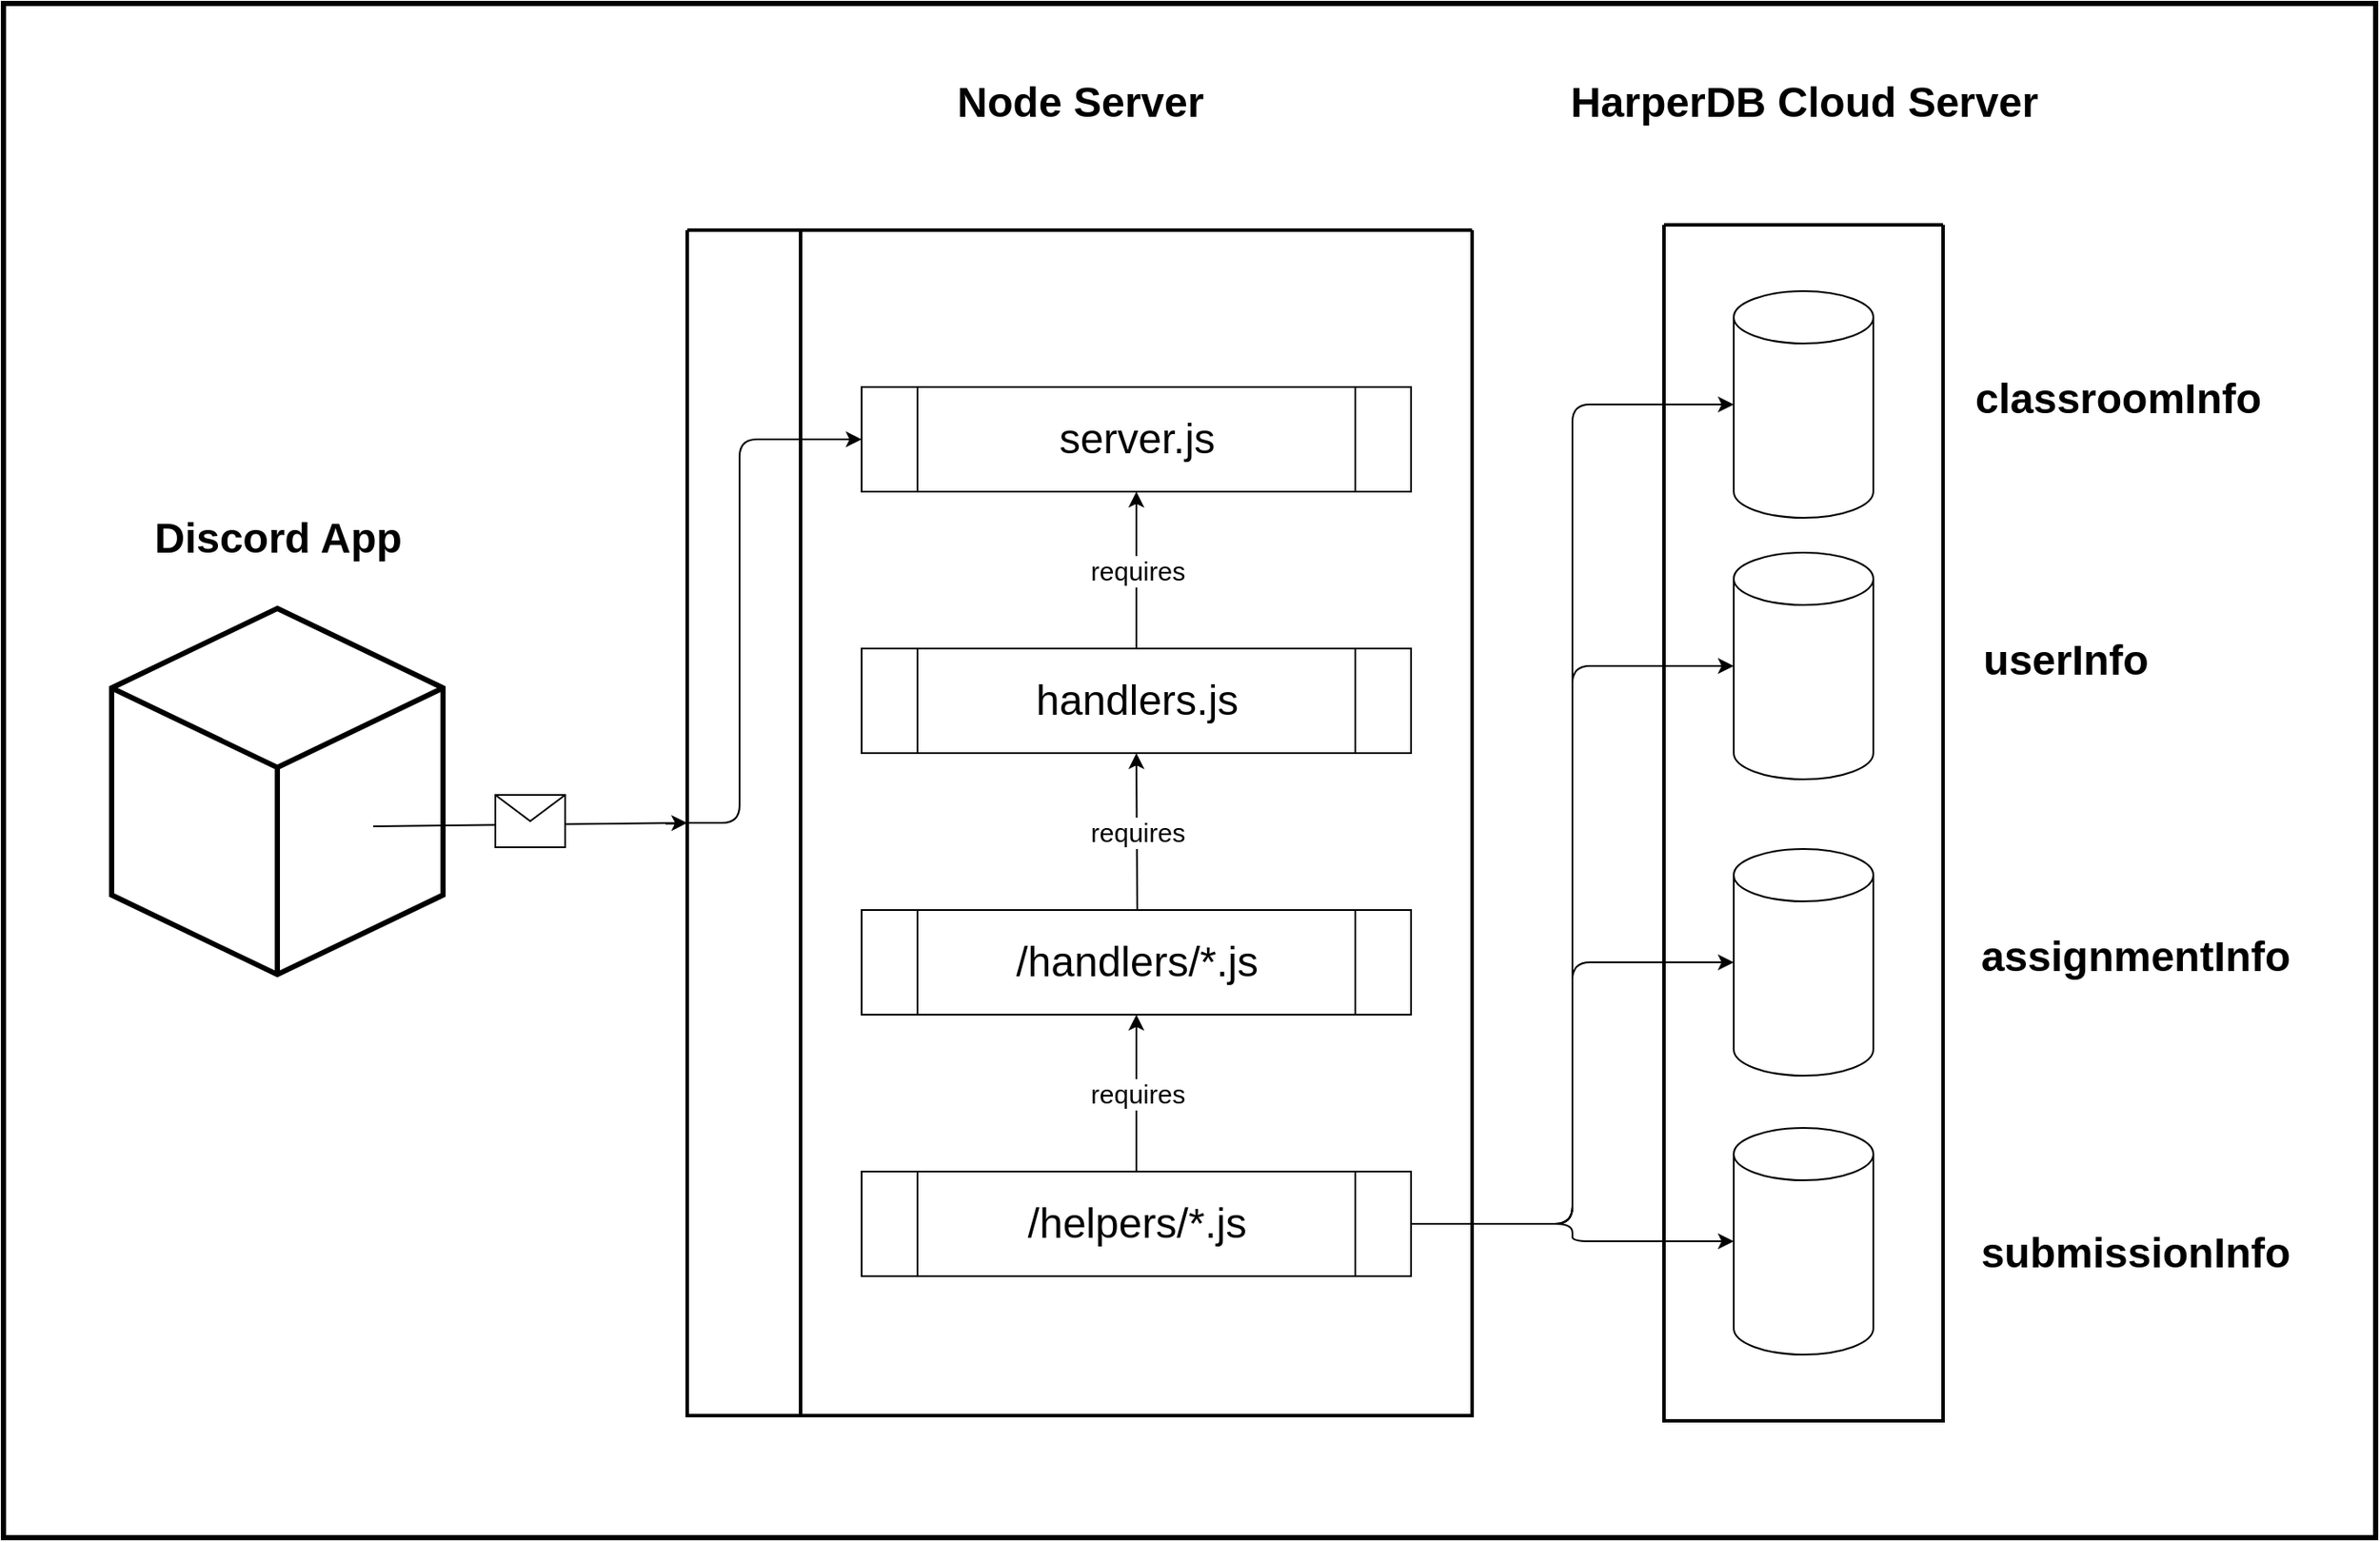 <mxfile>
    <diagram id="2ldadh7H5CES1Nd1rLQ5" name="Page-1">
        <mxGraphModel dx="2280" dy="920" grid="1" gridSize="10" guides="1" tooltips="1" connect="1" arrows="1" fold="1" page="1" pageScale="1" pageWidth="1654" pageHeight="1169" math="0" shadow="0">
            <root>
                <mxCell id="0"/>
                <mxCell id="1" parent="0"/>
                <mxCell id="43" value="" style="rounded=0;whiteSpace=wrap;html=1;strokeWidth=3;" vertex="1" parent="1">
                    <mxGeometry x="160" y="160" width="1360" height="880" as="geometry"/>
                </mxCell>
                <mxCell id="2" value="" style="swimlane;startSize=0;strokeWidth=2;" parent="1" vertex="1">
                    <mxGeometry x="1112" y="287" width="160" height="686" as="geometry">
                        <mxRectangle x="420" y="30" width="50" height="40" as="alternateBounds"/>
                    </mxGeometry>
                </mxCell>
                <mxCell id="3" value="" style="shape=cylinder3;whiteSpace=wrap;html=1;boundedLbl=1;backgroundOutline=1;size=15;" parent="2" vertex="1">
                    <mxGeometry x="40" y="38" width="80" height="130" as="geometry"/>
                </mxCell>
                <mxCell id="4" value="" style="shape=cylinder3;whiteSpace=wrap;html=1;boundedLbl=1;backgroundOutline=1;size=15;" parent="2" vertex="1">
                    <mxGeometry x="40" y="188" width="80" height="130" as="geometry"/>
                </mxCell>
                <mxCell id="5" value="" style="shape=cylinder3;whiteSpace=wrap;html=1;boundedLbl=1;backgroundOutline=1;size=15;" parent="2" vertex="1">
                    <mxGeometry x="40" y="358" width="80" height="130" as="geometry"/>
                </mxCell>
                <mxCell id="6" value="" style="shape=cylinder3;whiteSpace=wrap;html=1;boundedLbl=1;backgroundOutline=1;size=15;" parent="2" vertex="1">
                    <mxGeometry x="40" y="518" width="80" height="130" as="geometry"/>
                </mxCell>
                <mxCell id="7" value="HarperDB Cloud Server" style="text;strokeColor=none;fillColor=none;html=1;fontSize=24;fontStyle=1;verticalAlign=middle;align=center;" parent="1" vertex="1">
                    <mxGeometry x="1142" y="197" width="100" height="40" as="geometry"/>
                </mxCell>
                <mxCell id="9" value="" style="html=1;whiteSpace=wrap;shape=isoCube2;backgroundOutline=1;isoAngle=15;strokeWidth=3;" parent="1" vertex="1">
                    <mxGeometry x="222" y="507" width="190" height="210" as="geometry"/>
                </mxCell>
                <mxCell id="10" value="Discord App" style="text;strokeColor=none;fillColor=none;html=1;fontSize=24;fontStyle=1;verticalAlign=middle;align=center;" parent="1" vertex="1">
                    <mxGeometry x="267" y="447" width="100" height="40" as="geometry"/>
                </mxCell>
                <mxCell id="11" value="" style="swimlane;startSize=0;strokeWidth=2;" parent="1" vertex="1">
                    <mxGeometry x="552" y="290" width="450" height="680" as="geometry"/>
                </mxCell>
                <mxCell id="15" value="server.js" style="shape=process;whiteSpace=wrap;html=1;backgroundOutline=1;fontSize=24;" parent="11" vertex="1">
                    <mxGeometry x="100" y="90" width="315" height="60" as="geometry"/>
                </mxCell>
                <mxCell id="16" value="handlers.js" style="shape=process;whiteSpace=wrap;html=1;backgroundOutline=1;fontSize=24;" parent="11" vertex="1">
                    <mxGeometry x="100" y="240" width="315" height="60" as="geometry"/>
                </mxCell>
                <mxCell id="17" value="/handlers/*.js" style="shape=process;whiteSpace=wrap;html=1;backgroundOutline=1;fontSize=24;" parent="11" vertex="1">
                    <mxGeometry x="100" y="390" width="315" height="60" as="geometry"/>
                </mxCell>
                <mxCell id="18" value="/helpers/*.js" style="shape=process;whiteSpace=wrap;html=1;backgroundOutline=1;fontSize=24;" parent="11" vertex="1">
                    <mxGeometry x="100" y="540" width="315" height="60" as="geometry"/>
                </mxCell>
                <mxCell id="19" value="" style="endArrow=classic;html=1;fontSize=50;entryX=0.5;entryY=1;entryDx=0;entryDy=0;exitX=0.5;exitY=0;exitDx=0;exitDy=0;" parent="11" source="18" target="17" edge="1">
                    <mxGeometry relative="1" as="geometry">
                        <mxPoint x="-167" y="550" as="sourcePoint"/>
                        <mxPoint x="-67" y="550" as="targetPoint"/>
                    </mxGeometry>
                </mxCell>
                <mxCell id="20" value="&lt;font style=&quot;font-size: 15px&quot;&gt;requires&lt;/font&gt;" style="edgeLabel;resizable=0;html=1;align=center;verticalAlign=middle;" parent="19" connectable="0" vertex="1">
                    <mxGeometry relative="1" as="geometry"/>
                </mxCell>
                <mxCell id="21" value="" style="endArrow=classic;html=1;fontSize=50;entryX=0.5;entryY=1;entryDx=0;entryDy=0;" parent="11" target="16" edge="1">
                    <mxGeometry relative="1" as="geometry">
                        <mxPoint x="258" y="390" as="sourcePoint"/>
                        <mxPoint x="256" y="300" as="targetPoint"/>
                    </mxGeometry>
                </mxCell>
                <mxCell id="22" value="&lt;font style=&quot;font-size: 15px&quot;&gt;requires&lt;/font&gt;" style="edgeLabel;resizable=0;html=1;align=center;verticalAlign=middle;" parent="21" connectable="0" vertex="1">
                    <mxGeometry relative="1" as="geometry"/>
                </mxCell>
                <mxCell id="35" value="" style="edgeStyle=elbowEdgeStyle;elbow=horizontal;endArrow=classic;html=1;fontSize=50;exitX=0;exitY=0.5;exitDx=0;exitDy=0;entryX=0;entryY=0.5;entryDx=0;entryDy=0;" parent="11" source="11" target="15" edge="1">
                    <mxGeometry width="50" height="50" relative="1" as="geometry">
                        <mxPoint x="220" y="460" as="sourcePoint"/>
                        <mxPoint x="270" y="410" as="targetPoint"/>
                        <Array as="points">
                            <mxPoint x="30" y="230"/>
                        </Array>
                    </mxGeometry>
                </mxCell>
                <mxCell id="25" value="" style="endArrow=classic;html=1;fontSize=50;exitX=0.5;exitY=0;exitDx=0;exitDy=0;entryX=0.5;entryY=1;entryDx=0;entryDy=0;" parent="11" source="16" target="15" edge="1">
                    <mxGeometry relative="1" as="geometry">
                        <mxPoint x="298" y="249" as="sourcePoint"/>
                        <mxPoint x="298" y="159" as="targetPoint"/>
                    </mxGeometry>
                </mxCell>
                <mxCell id="26" value="&lt;font style=&quot;font-size: 15px&quot;&gt;requires&lt;/font&gt;" style="edgeLabel;resizable=0;html=1;align=center;verticalAlign=middle;" parent="25" connectable="0" vertex="1">
                    <mxGeometry relative="1" as="geometry"/>
                </mxCell>
                <mxCell id="12" value="" style="endArrow=classic;html=1;entryX=0;entryY=0.5;entryDx=0;entryDy=0;" parent="1" target="11" edge="1">
                    <mxGeometry relative="1" as="geometry">
                        <mxPoint x="372" y="632" as="sourcePoint"/>
                        <mxPoint x="477" y="624.17" as="targetPoint"/>
                    </mxGeometry>
                </mxCell>
                <mxCell id="13" value="" style="shape=message;html=1;outlineConnect=0;" parent="12" vertex="1">
                    <mxGeometry width="40" height="30" relative="1" as="geometry">
                        <mxPoint x="-20" y="-17" as="offset"/>
                    </mxGeometry>
                </mxCell>
                <mxCell id="14" value="Node Server" style="text;strokeColor=none;fillColor=none;html=1;fontSize=24;fontStyle=1;verticalAlign=middle;align=center;" parent="1" vertex="1">
                    <mxGeometry x="727" y="197" width="100" height="40" as="geometry"/>
                </mxCell>
                <mxCell id="29" value="" style="edgeStyle=elbowEdgeStyle;elbow=horizontal;endArrow=classic;html=1;fontSize=50;exitX=1;exitY=0.5;exitDx=0;exitDy=0;entryX=0;entryY=0.5;entryDx=0;entryDy=0;entryPerimeter=0;" parent="1" source="18" target="3" edge="1">
                    <mxGeometry width="50" height="50" relative="1" as="geometry">
                        <mxPoint x="772" y="747" as="sourcePoint"/>
                        <mxPoint x="1142" y="387" as="targetPoint"/>
                    </mxGeometry>
                </mxCell>
                <mxCell id="31" value="" style="edgeStyle=elbowEdgeStyle;elbow=horizontal;endArrow=classic;html=1;fontSize=50;entryX=0;entryY=0.5;entryDx=0;entryDy=0;entryPerimeter=0;exitX=1;exitY=0.5;exitDx=0;exitDy=0;" parent="1" source="18" target="5" edge="1">
                    <mxGeometry width="50" height="50" relative="1" as="geometry">
                        <mxPoint x="772" y="747" as="sourcePoint"/>
                        <mxPoint x="822" y="697" as="targetPoint"/>
                    </mxGeometry>
                </mxCell>
                <mxCell id="32" value="" style="edgeStyle=elbowEdgeStyle;elbow=horizontal;endArrow=classic;html=1;fontSize=50;entryX=0;entryY=0.5;entryDx=0;entryDy=0;entryPerimeter=0;exitX=1;exitY=0.5;exitDx=0;exitDy=0;" parent="1" source="18" target="6" edge="1">
                    <mxGeometry width="50" height="50" relative="1" as="geometry">
                        <mxPoint x="772" y="747" as="sourcePoint"/>
                        <mxPoint x="822" y="697" as="targetPoint"/>
                    </mxGeometry>
                </mxCell>
                <mxCell id="33" value="" style="edgeStyle=elbowEdgeStyle;elbow=horizontal;endArrow=classic;html=1;fontSize=50;entryX=0;entryY=0.5;entryDx=0;entryDy=0;entryPerimeter=0;exitX=1;exitY=0.5;exitDx=0;exitDy=0;" parent="1" source="18" target="4" edge="1">
                    <mxGeometry width="50" height="50" relative="1" as="geometry">
                        <mxPoint x="772" y="747" as="sourcePoint"/>
                        <mxPoint x="822" y="697" as="targetPoint"/>
                    </mxGeometry>
                </mxCell>
                <mxCell id="34" value="" style="line;strokeWidth=2;direction=south;html=1;perimeter=backbonePerimeter;points=[];outlineConnect=0;fontSize=50;" parent="1" vertex="1">
                    <mxGeometry x="612" y="290" width="10" height="680" as="geometry"/>
                </mxCell>
                <mxCell id="38" value="classroomInfo" style="text;strokeColor=none;fillColor=none;html=1;fontSize=24;fontStyle=1;verticalAlign=middle;align=center;" parent="1" vertex="1">
                    <mxGeometry x="1322" y="367" width="100" height="40" as="geometry"/>
                </mxCell>
                <mxCell id="39" value="userInfo" style="text;strokeColor=none;fillColor=none;html=1;fontSize=24;fontStyle=1;verticalAlign=middle;align=center;" parent="1" vertex="1">
                    <mxGeometry x="1292" y="517" width="100" height="40" as="geometry"/>
                </mxCell>
                <mxCell id="40" value="assignmentInfo" style="text;strokeColor=none;fillColor=none;html=1;fontSize=24;fontStyle=1;verticalAlign=middle;align=center;" parent="1" vertex="1">
                    <mxGeometry x="1332" y="687" width="100" height="40" as="geometry"/>
                </mxCell>
                <mxCell id="41" value="submissionInfo" style="text;strokeColor=none;fillColor=none;html=1;fontSize=24;fontStyle=1;verticalAlign=middle;align=center;" parent="1" vertex="1">
                    <mxGeometry x="1332" y="857" width="100" height="40" as="geometry"/>
                </mxCell>
            </root>
        </mxGraphModel>
    </diagram>
</mxfile>